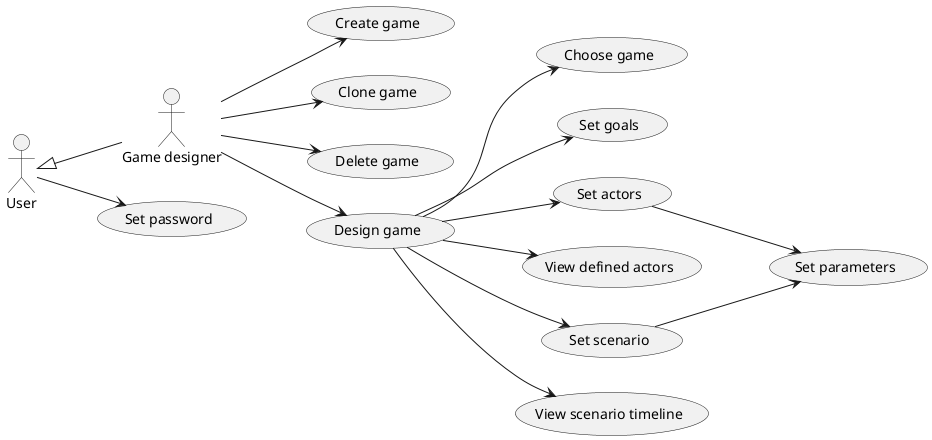 @startuml
left to right direction

"Game designer" as GD
User <|-- GD

User --> (Set password)

GD --> (Create game)

GD --> (Clone game)

GD --> (Delete game)

GD --> (Design game)
(Design game) --> (Choose game)
(Design game) --> (Set goals)
(Design game) --> (Set actors)
(Design game) --> (View defined actors)
(Design game) --> (Set scenario)
(Design game) --> (View scenario timeline)
(Set scenario) --> (Set parameters)
(Set actors) --> (Set parameters)

@enduml
